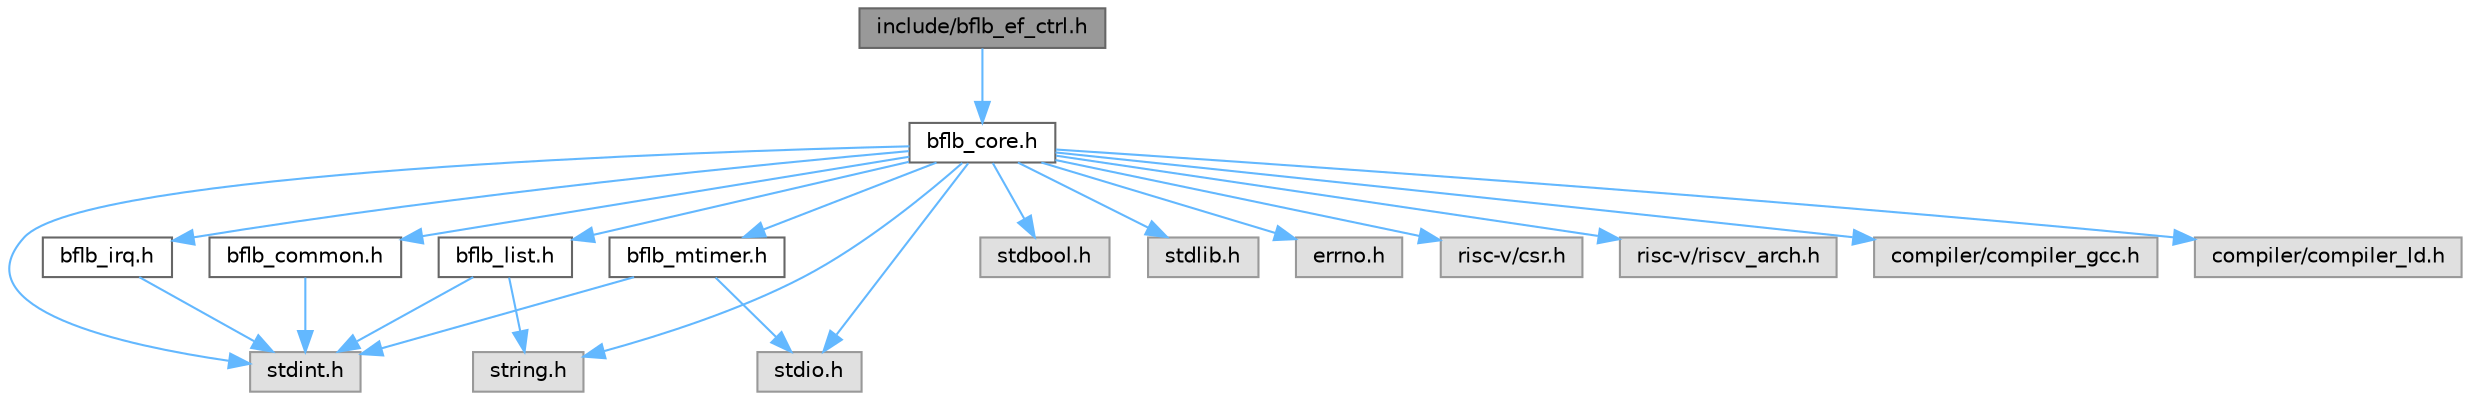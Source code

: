 digraph "include/bflb_ef_ctrl.h"
{
 // LATEX_PDF_SIZE
  bgcolor="transparent";
  edge [fontname=Helvetica,fontsize=10,labelfontname=Helvetica,labelfontsize=10];
  node [fontname=Helvetica,fontsize=10,shape=box,height=0.2,width=0.4];
  Node1 [label="include/bflb_ef_ctrl.h",height=0.2,width=0.4,color="gray40", fillcolor="grey60", style="filled", fontcolor="black",tooltip=" "];
  Node1 -> Node2 [color="steelblue1",style="solid"];
  Node2 [label="bflb_core.h",height=0.2,width=0.4,color="grey40", fillcolor="white", style="filled",URL="$bflb__core_8h.html",tooltip=" "];
  Node2 -> Node3 [color="steelblue1",style="solid"];
  Node3 [label="stdint.h",height=0.2,width=0.4,color="grey60", fillcolor="#E0E0E0", style="filled",tooltip=" "];
  Node2 -> Node4 [color="steelblue1",style="solid"];
  Node4 [label="string.h",height=0.2,width=0.4,color="grey60", fillcolor="#E0E0E0", style="filled",tooltip=" "];
  Node2 -> Node5 [color="steelblue1",style="solid"];
  Node5 [label="stdbool.h",height=0.2,width=0.4,color="grey60", fillcolor="#E0E0E0", style="filled",tooltip=" "];
  Node2 -> Node6 [color="steelblue1",style="solid"];
  Node6 [label="stdio.h",height=0.2,width=0.4,color="grey60", fillcolor="#E0E0E0", style="filled",tooltip=" "];
  Node2 -> Node7 [color="steelblue1",style="solid"];
  Node7 [label="stdlib.h",height=0.2,width=0.4,color="grey60", fillcolor="#E0E0E0", style="filled",tooltip=" "];
  Node2 -> Node8 [color="steelblue1",style="solid"];
  Node8 [label="errno.h",height=0.2,width=0.4,color="grey60", fillcolor="#E0E0E0", style="filled",tooltip=" "];
  Node2 -> Node9 [color="steelblue1",style="solid"];
  Node9 [label="risc-v/csr.h",height=0.2,width=0.4,color="grey60", fillcolor="#E0E0E0", style="filled",tooltip=" "];
  Node2 -> Node10 [color="steelblue1",style="solid"];
  Node10 [label="risc-v/riscv_arch.h",height=0.2,width=0.4,color="grey60", fillcolor="#E0E0E0", style="filled",tooltip=" "];
  Node2 -> Node11 [color="steelblue1",style="solid"];
  Node11 [label="compiler/compiler_gcc.h",height=0.2,width=0.4,color="grey60", fillcolor="#E0E0E0", style="filled",tooltip=" "];
  Node2 -> Node12 [color="steelblue1",style="solid"];
  Node12 [label="compiler/compiler_ld.h",height=0.2,width=0.4,color="grey60", fillcolor="#E0E0E0", style="filled",tooltip=" "];
  Node2 -> Node13 [color="steelblue1",style="solid"];
  Node13 [label="bflb_list.h",height=0.2,width=0.4,color="grey40", fillcolor="white", style="filled",URL="$bflb__list_8h.html",tooltip=" "];
  Node13 -> Node4 [color="steelblue1",style="solid"];
  Node13 -> Node3 [color="steelblue1",style="solid"];
  Node2 -> Node14 [color="steelblue1",style="solid"];
  Node14 [label="bflb_mtimer.h",height=0.2,width=0.4,color="grey40", fillcolor="white", style="filled",URL="$bflb__mtimer_8h.html",tooltip=" "];
  Node14 -> Node3 [color="steelblue1",style="solid"];
  Node14 -> Node6 [color="steelblue1",style="solid"];
  Node2 -> Node15 [color="steelblue1",style="solid"];
  Node15 [label="bflb_irq.h",height=0.2,width=0.4,color="grey40", fillcolor="white", style="filled",URL="$bflb__irq_8h.html",tooltip=" "];
  Node15 -> Node3 [color="steelblue1",style="solid"];
  Node2 -> Node16 [color="steelblue1",style="solid"];
  Node16 [label="bflb_common.h",height=0.2,width=0.4,color="grey40", fillcolor="white", style="filled",URL="$bflb__common_8h.html",tooltip=" "];
  Node16 -> Node3 [color="steelblue1",style="solid"];
}
